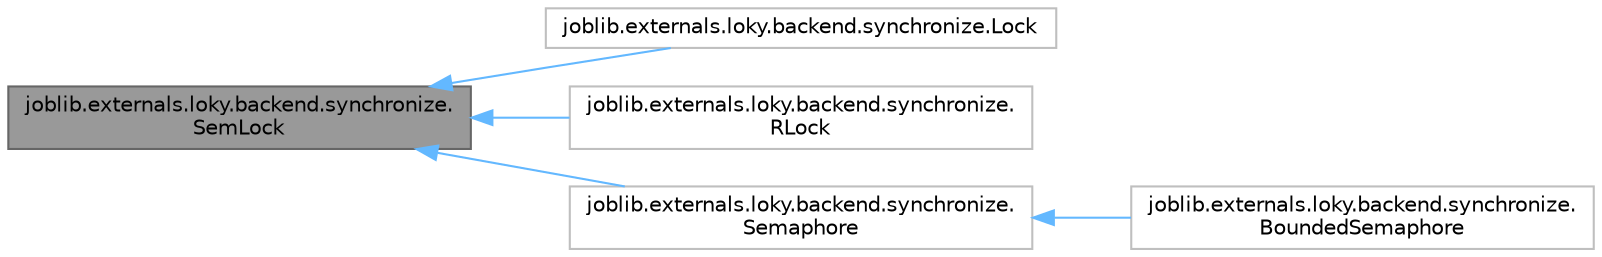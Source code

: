 digraph "joblib.externals.loky.backend.synchronize.SemLock"
{
 // LATEX_PDF_SIZE
  bgcolor="transparent";
  edge [fontname=Helvetica,fontsize=10,labelfontname=Helvetica,labelfontsize=10];
  node [fontname=Helvetica,fontsize=10,shape=box,height=0.2,width=0.4];
  rankdir="LR";
  Node1 [id="Node000001",label="joblib.externals.loky.backend.synchronize.\lSemLock",height=0.2,width=0.4,color="gray40", fillcolor="grey60", style="filled", fontcolor="black",tooltip=" "];
  Node1 -> Node2 [id="edge1_Node000001_Node000002",dir="back",color="steelblue1",style="solid",tooltip=" "];
  Node2 [id="Node000002",label="joblib.externals.loky.backend.synchronize.Lock",height=0.2,width=0.4,color="grey75", fillcolor="white", style="filled",URL="$d8/d3a/classjoblib_1_1externals_1_1loky_1_1backend_1_1synchronize_1_1Lock.html",tooltip=" "];
  Node1 -> Node3 [id="edge2_Node000001_Node000003",dir="back",color="steelblue1",style="solid",tooltip=" "];
  Node3 [id="Node000003",label="joblib.externals.loky.backend.synchronize.\lRLock",height=0.2,width=0.4,color="grey75", fillcolor="white", style="filled",URL="$d7/df0/classjoblib_1_1externals_1_1loky_1_1backend_1_1synchronize_1_1RLock.html",tooltip=" "];
  Node1 -> Node4 [id="edge3_Node000001_Node000004",dir="back",color="steelblue1",style="solid",tooltip=" "];
  Node4 [id="Node000004",label="joblib.externals.loky.backend.synchronize.\lSemaphore",height=0.2,width=0.4,color="grey75", fillcolor="white", style="filled",URL="$dc/dd8/classjoblib_1_1externals_1_1loky_1_1backend_1_1synchronize_1_1Semaphore.html",tooltip=" "];
  Node4 -> Node5 [id="edge4_Node000004_Node000005",dir="back",color="steelblue1",style="solid",tooltip=" "];
  Node5 [id="Node000005",label="joblib.externals.loky.backend.synchronize.\lBoundedSemaphore",height=0.2,width=0.4,color="grey75", fillcolor="white", style="filled",URL="$df/d65/classjoblib_1_1externals_1_1loky_1_1backend_1_1synchronize_1_1BoundedSemaphore.html",tooltip=" "];
}
